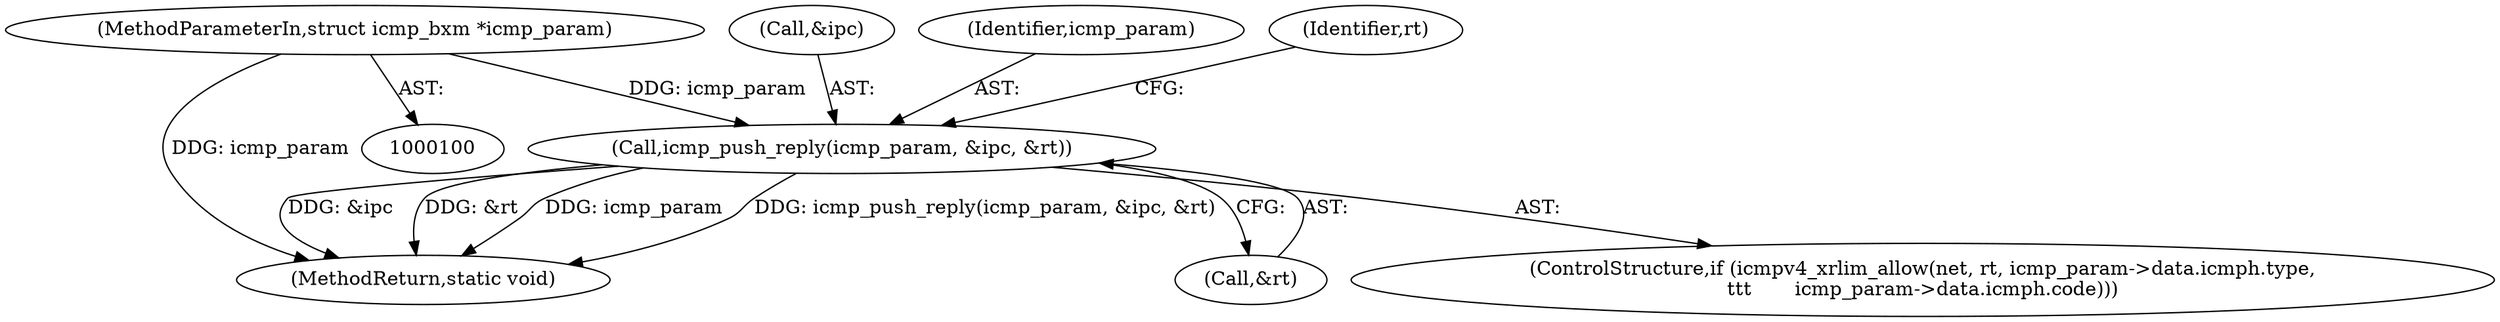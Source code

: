 digraph "0_linux_f6d8bd051c391c1c0458a30b2a7abcd939329259_11@pointer" {
"1000101" [label="(MethodParameterIn,struct icmp_bxm *icmp_param)"];
"1000242" [label="(Call,icmp_push_reply(icmp_param, &ipc, &rt))"];
"1000101" [label="(MethodParameterIn,struct icmp_bxm *icmp_param)"];
"1000244" [label="(Call,&ipc)"];
"1000243" [label="(Identifier,icmp_param)"];
"1000253" [label="(MethodReturn,static void)"];
"1000242" [label="(Call,icmp_push_reply(icmp_param, &ipc, &rt))"];
"1000249" [label="(Identifier,rt)"];
"1000246" [label="(Call,&rt)"];
"1000224" [label="(ControlStructure,if (icmpv4_xrlim_allow(net, rt, icmp_param->data.icmph.type,\n\t\t\t       icmp_param->data.icmph.code)))"];
"1000101" -> "1000100"  [label="AST: "];
"1000101" -> "1000253"  [label="DDG: icmp_param"];
"1000101" -> "1000242"  [label="DDG: icmp_param"];
"1000242" -> "1000224"  [label="AST: "];
"1000242" -> "1000246"  [label="CFG: "];
"1000243" -> "1000242"  [label="AST: "];
"1000244" -> "1000242"  [label="AST: "];
"1000246" -> "1000242"  [label="AST: "];
"1000249" -> "1000242"  [label="CFG: "];
"1000242" -> "1000253"  [label="DDG: icmp_push_reply(icmp_param, &ipc, &rt)"];
"1000242" -> "1000253"  [label="DDG: &ipc"];
"1000242" -> "1000253"  [label="DDG: &rt"];
"1000242" -> "1000253"  [label="DDG: icmp_param"];
}
